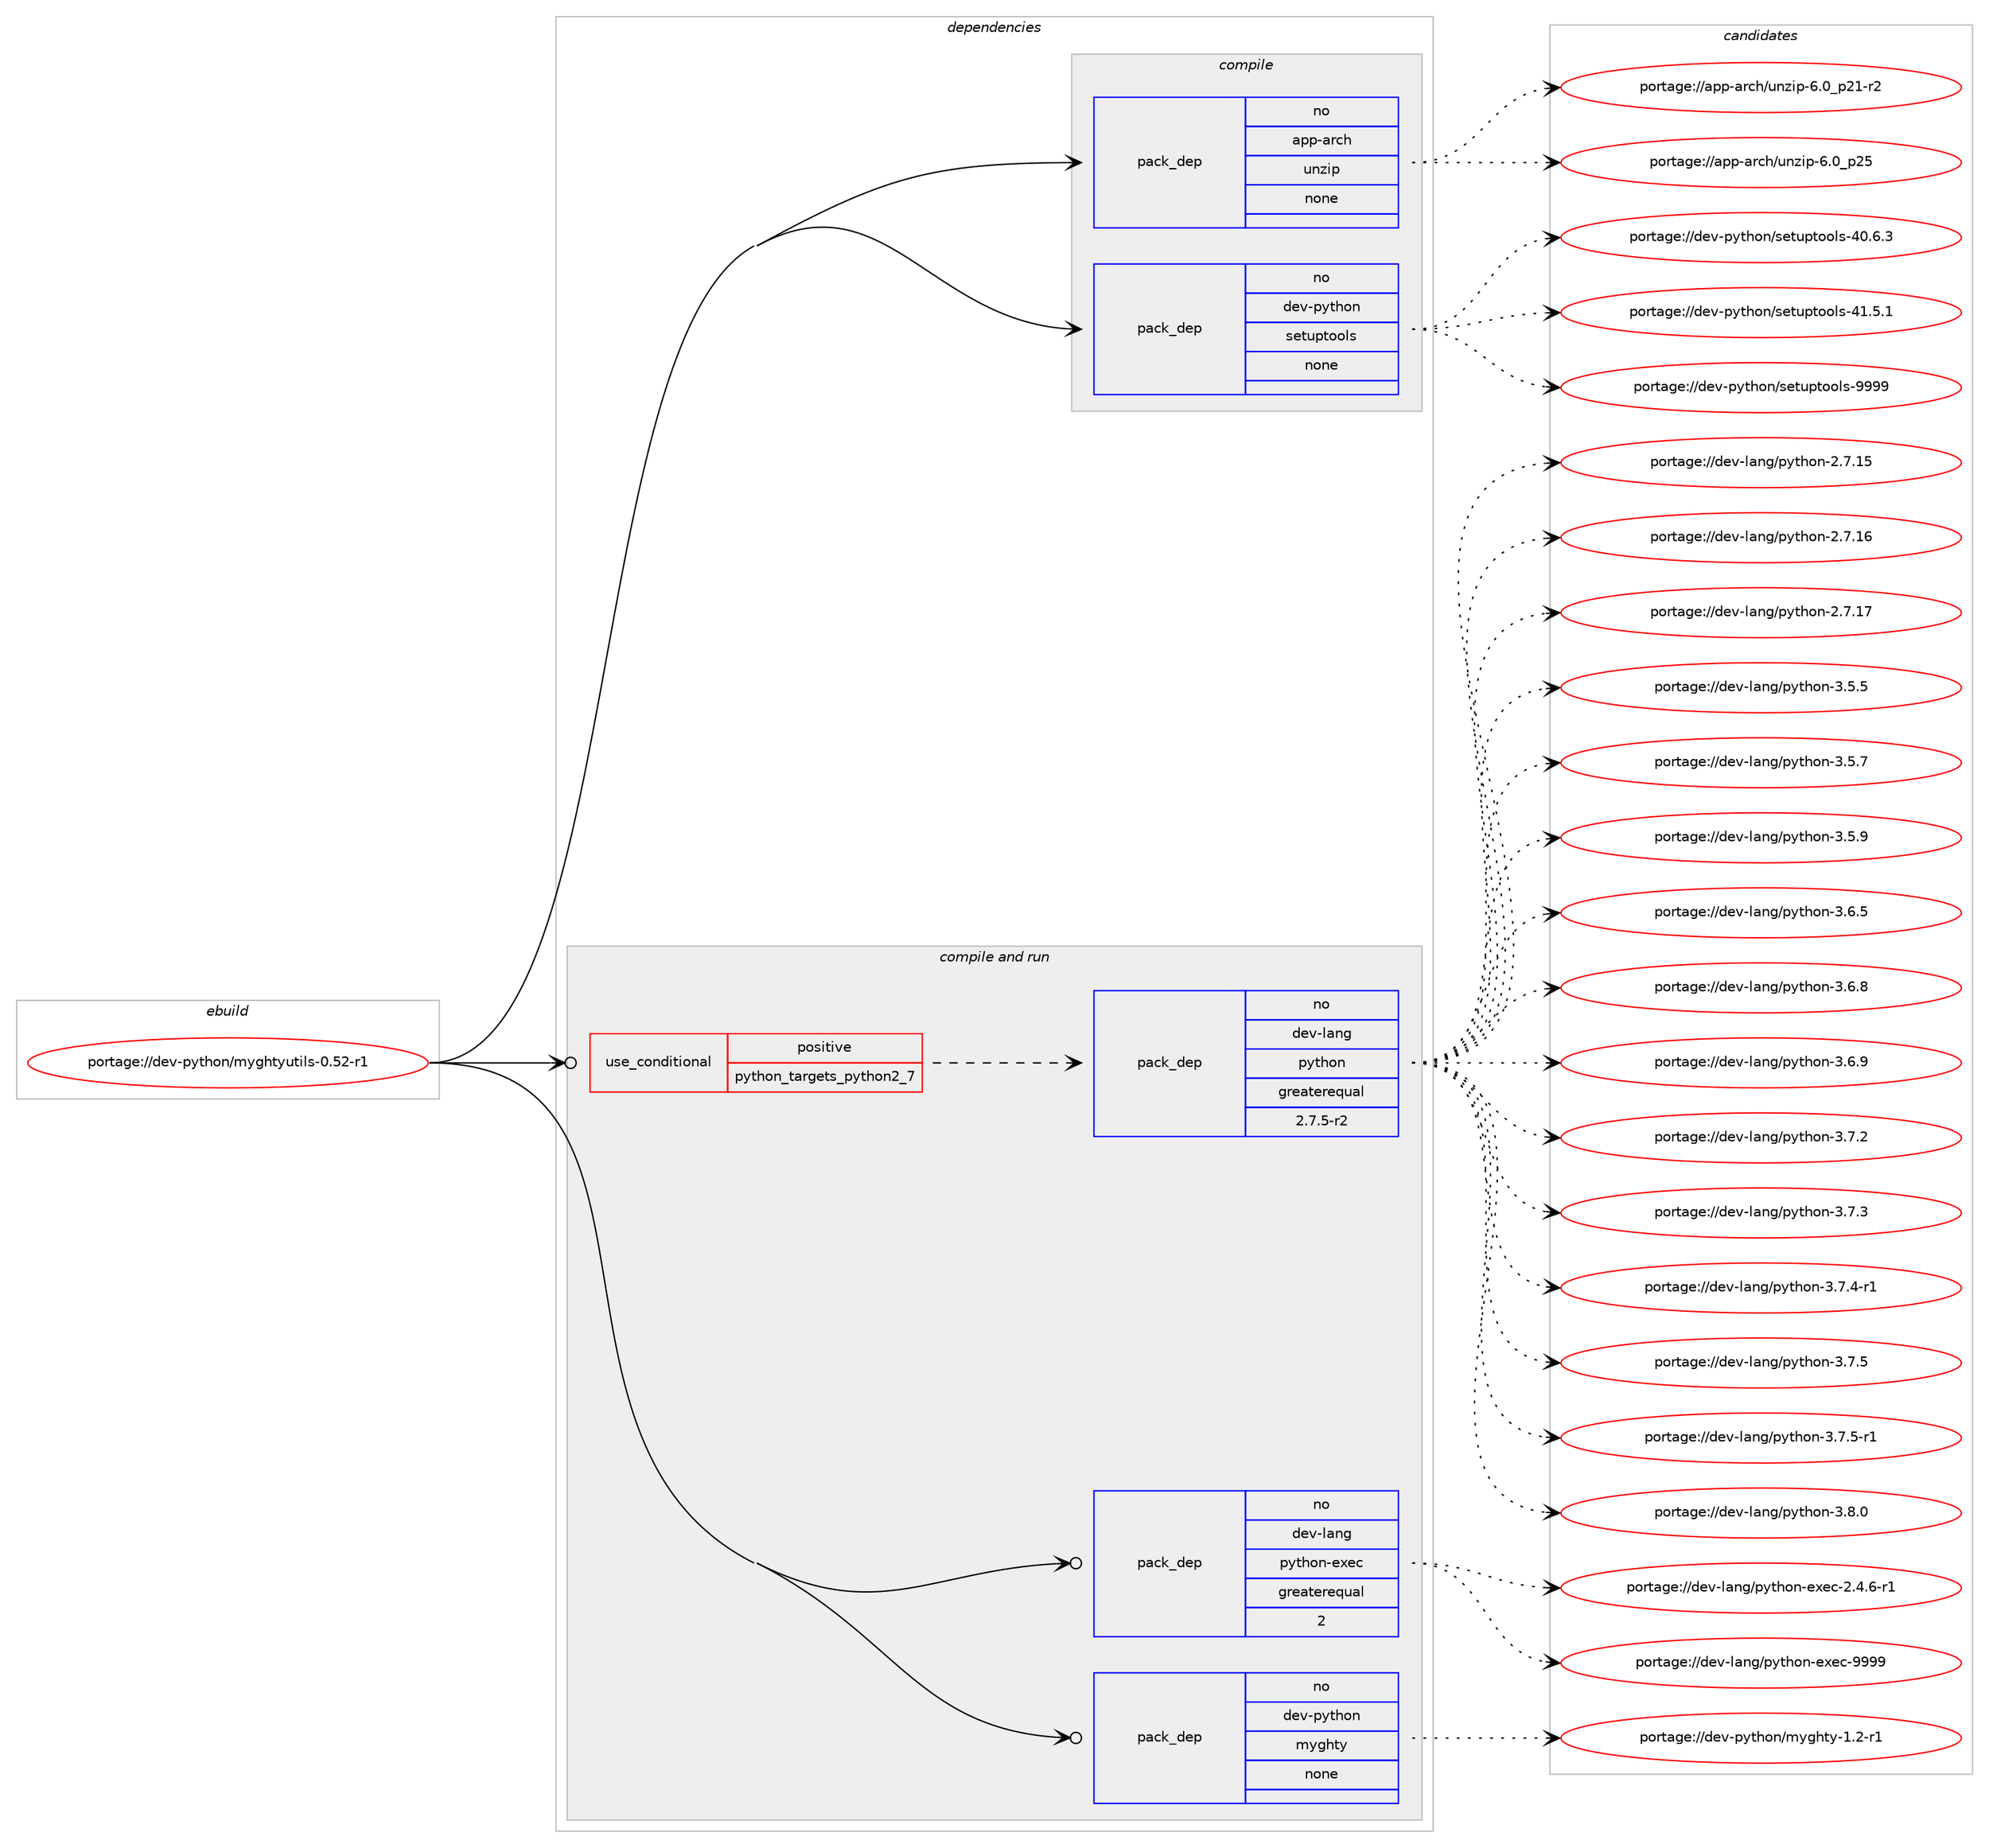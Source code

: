 digraph prolog {

# *************
# Graph options
# *************

newrank=true;
concentrate=true;
compound=true;
graph [rankdir=LR,fontname=Helvetica,fontsize=10,ranksep=1.5];#, ranksep=2.5, nodesep=0.2];
edge  [arrowhead=vee];
node  [fontname=Helvetica,fontsize=10];

# **********
# The ebuild
# **********

subgraph cluster_leftcol {
color=gray;
rank=same;
label=<<i>ebuild</i>>;
id [label="portage://dev-python/myghtyutils-0.52-r1", color=red, width=4, href="../dev-python/myghtyutils-0.52-r1.svg"];
}

# ****************
# The dependencies
# ****************

subgraph cluster_midcol {
color=gray;
label=<<i>dependencies</i>>;
subgraph cluster_compile {
fillcolor="#eeeeee";
style=filled;
label=<<i>compile</i>>;
subgraph pack114881 {
dependency150240 [label=<<TABLE BORDER="0" CELLBORDER="1" CELLSPACING="0" CELLPADDING="4" WIDTH="220"><TR><TD ROWSPAN="6" CELLPADDING="30">pack_dep</TD></TR><TR><TD WIDTH="110">no</TD></TR><TR><TD>app-arch</TD></TR><TR><TD>unzip</TD></TR><TR><TD>none</TD></TR><TR><TD></TD></TR></TABLE>>, shape=none, color=blue];
}
id:e -> dependency150240:w [weight=20,style="solid",arrowhead="vee"];
subgraph pack114882 {
dependency150241 [label=<<TABLE BORDER="0" CELLBORDER="1" CELLSPACING="0" CELLPADDING="4" WIDTH="220"><TR><TD ROWSPAN="6" CELLPADDING="30">pack_dep</TD></TR><TR><TD WIDTH="110">no</TD></TR><TR><TD>dev-python</TD></TR><TR><TD>setuptools</TD></TR><TR><TD>none</TD></TR><TR><TD></TD></TR></TABLE>>, shape=none, color=blue];
}
id:e -> dependency150241:w [weight=20,style="solid",arrowhead="vee"];
}
subgraph cluster_compileandrun {
fillcolor="#eeeeee";
style=filled;
label=<<i>compile and run</i>>;
subgraph cond32035 {
dependency150242 [label=<<TABLE BORDER="0" CELLBORDER="1" CELLSPACING="0" CELLPADDING="4"><TR><TD ROWSPAN="3" CELLPADDING="10">use_conditional</TD></TR><TR><TD>positive</TD></TR><TR><TD>python_targets_python2_7</TD></TR></TABLE>>, shape=none, color=red];
subgraph pack114883 {
dependency150243 [label=<<TABLE BORDER="0" CELLBORDER="1" CELLSPACING="0" CELLPADDING="4" WIDTH="220"><TR><TD ROWSPAN="6" CELLPADDING="30">pack_dep</TD></TR><TR><TD WIDTH="110">no</TD></TR><TR><TD>dev-lang</TD></TR><TR><TD>python</TD></TR><TR><TD>greaterequal</TD></TR><TR><TD>2.7.5-r2</TD></TR></TABLE>>, shape=none, color=blue];
}
dependency150242:e -> dependency150243:w [weight=20,style="dashed",arrowhead="vee"];
}
id:e -> dependency150242:w [weight=20,style="solid",arrowhead="odotvee"];
subgraph pack114884 {
dependency150244 [label=<<TABLE BORDER="0" CELLBORDER="1" CELLSPACING="0" CELLPADDING="4" WIDTH="220"><TR><TD ROWSPAN="6" CELLPADDING="30">pack_dep</TD></TR><TR><TD WIDTH="110">no</TD></TR><TR><TD>dev-lang</TD></TR><TR><TD>python-exec</TD></TR><TR><TD>greaterequal</TD></TR><TR><TD>2</TD></TR></TABLE>>, shape=none, color=blue];
}
id:e -> dependency150244:w [weight=20,style="solid",arrowhead="odotvee"];
subgraph pack114885 {
dependency150245 [label=<<TABLE BORDER="0" CELLBORDER="1" CELLSPACING="0" CELLPADDING="4" WIDTH="220"><TR><TD ROWSPAN="6" CELLPADDING="30">pack_dep</TD></TR><TR><TD WIDTH="110">no</TD></TR><TR><TD>dev-python</TD></TR><TR><TD>myghty</TD></TR><TR><TD>none</TD></TR><TR><TD></TD></TR></TABLE>>, shape=none, color=blue];
}
id:e -> dependency150245:w [weight=20,style="solid",arrowhead="odotvee"];
}
subgraph cluster_run {
fillcolor="#eeeeee";
style=filled;
label=<<i>run</i>>;
}
}

# **************
# The candidates
# **************

subgraph cluster_choices {
rank=same;
color=gray;
label=<<i>candidates</i>>;

subgraph choice114881 {
color=black;
nodesep=1;
choiceportage9711211245971149910447117110122105112455446489511250494511450 [label="portage://app-arch/unzip-6.0_p21-r2", color=red, width=4,href="../app-arch/unzip-6.0_p21-r2.svg"];
choiceportage971121124597114991044711711012210511245544648951125053 [label="portage://app-arch/unzip-6.0_p25", color=red, width=4,href="../app-arch/unzip-6.0_p25.svg"];
dependency150240:e -> choiceportage9711211245971149910447117110122105112455446489511250494511450:w [style=dotted,weight="100"];
dependency150240:e -> choiceportage971121124597114991044711711012210511245544648951125053:w [style=dotted,weight="100"];
}
subgraph choice114882 {
color=black;
nodesep=1;
choiceportage100101118451121211161041111104711510111611711211611111110811545524846544651 [label="portage://dev-python/setuptools-40.6.3", color=red, width=4,href="../dev-python/setuptools-40.6.3.svg"];
choiceportage100101118451121211161041111104711510111611711211611111110811545524946534649 [label="portage://dev-python/setuptools-41.5.1", color=red, width=4,href="../dev-python/setuptools-41.5.1.svg"];
choiceportage10010111845112121116104111110471151011161171121161111111081154557575757 [label="portage://dev-python/setuptools-9999", color=red, width=4,href="../dev-python/setuptools-9999.svg"];
dependency150241:e -> choiceportage100101118451121211161041111104711510111611711211611111110811545524846544651:w [style=dotted,weight="100"];
dependency150241:e -> choiceportage100101118451121211161041111104711510111611711211611111110811545524946534649:w [style=dotted,weight="100"];
dependency150241:e -> choiceportage10010111845112121116104111110471151011161171121161111111081154557575757:w [style=dotted,weight="100"];
}
subgraph choice114883 {
color=black;
nodesep=1;
choiceportage10010111845108971101034711212111610411111045504655464953 [label="portage://dev-lang/python-2.7.15", color=red, width=4,href="../dev-lang/python-2.7.15.svg"];
choiceportage10010111845108971101034711212111610411111045504655464954 [label="portage://dev-lang/python-2.7.16", color=red, width=4,href="../dev-lang/python-2.7.16.svg"];
choiceportage10010111845108971101034711212111610411111045504655464955 [label="portage://dev-lang/python-2.7.17", color=red, width=4,href="../dev-lang/python-2.7.17.svg"];
choiceportage100101118451089711010347112121116104111110455146534653 [label="portage://dev-lang/python-3.5.5", color=red, width=4,href="../dev-lang/python-3.5.5.svg"];
choiceportage100101118451089711010347112121116104111110455146534655 [label="portage://dev-lang/python-3.5.7", color=red, width=4,href="../dev-lang/python-3.5.7.svg"];
choiceportage100101118451089711010347112121116104111110455146534657 [label="portage://dev-lang/python-3.5.9", color=red, width=4,href="../dev-lang/python-3.5.9.svg"];
choiceportage100101118451089711010347112121116104111110455146544653 [label="portage://dev-lang/python-3.6.5", color=red, width=4,href="../dev-lang/python-3.6.5.svg"];
choiceportage100101118451089711010347112121116104111110455146544656 [label="portage://dev-lang/python-3.6.8", color=red, width=4,href="../dev-lang/python-3.6.8.svg"];
choiceportage100101118451089711010347112121116104111110455146544657 [label="portage://dev-lang/python-3.6.9", color=red, width=4,href="../dev-lang/python-3.6.9.svg"];
choiceportage100101118451089711010347112121116104111110455146554650 [label="portage://dev-lang/python-3.7.2", color=red, width=4,href="../dev-lang/python-3.7.2.svg"];
choiceportage100101118451089711010347112121116104111110455146554651 [label="portage://dev-lang/python-3.7.3", color=red, width=4,href="../dev-lang/python-3.7.3.svg"];
choiceportage1001011184510897110103471121211161041111104551465546524511449 [label="portage://dev-lang/python-3.7.4-r1", color=red, width=4,href="../dev-lang/python-3.7.4-r1.svg"];
choiceportage100101118451089711010347112121116104111110455146554653 [label="portage://dev-lang/python-3.7.5", color=red, width=4,href="../dev-lang/python-3.7.5.svg"];
choiceportage1001011184510897110103471121211161041111104551465546534511449 [label="portage://dev-lang/python-3.7.5-r1", color=red, width=4,href="../dev-lang/python-3.7.5-r1.svg"];
choiceportage100101118451089711010347112121116104111110455146564648 [label="portage://dev-lang/python-3.8.0", color=red, width=4,href="../dev-lang/python-3.8.0.svg"];
dependency150243:e -> choiceportage10010111845108971101034711212111610411111045504655464953:w [style=dotted,weight="100"];
dependency150243:e -> choiceportage10010111845108971101034711212111610411111045504655464954:w [style=dotted,weight="100"];
dependency150243:e -> choiceportage10010111845108971101034711212111610411111045504655464955:w [style=dotted,weight="100"];
dependency150243:e -> choiceportage100101118451089711010347112121116104111110455146534653:w [style=dotted,weight="100"];
dependency150243:e -> choiceportage100101118451089711010347112121116104111110455146534655:w [style=dotted,weight="100"];
dependency150243:e -> choiceportage100101118451089711010347112121116104111110455146534657:w [style=dotted,weight="100"];
dependency150243:e -> choiceportage100101118451089711010347112121116104111110455146544653:w [style=dotted,weight="100"];
dependency150243:e -> choiceportage100101118451089711010347112121116104111110455146544656:w [style=dotted,weight="100"];
dependency150243:e -> choiceportage100101118451089711010347112121116104111110455146544657:w [style=dotted,weight="100"];
dependency150243:e -> choiceportage100101118451089711010347112121116104111110455146554650:w [style=dotted,weight="100"];
dependency150243:e -> choiceportage100101118451089711010347112121116104111110455146554651:w [style=dotted,weight="100"];
dependency150243:e -> choiceportage1001011184510897110103471121211161041111104551465546524511449:w [style=dotted,weight="100"];
dependency150243:e -> choiceportage100101118451089711010347112121116104111110455146554653:w [style=dotted,weight="100"];
dependency150243:e -> choiceportage1001011184510897110103471121211161041111104551465546534511449:w [style=dotted,weight="100"];
dependency150243:e -> choiceportage100101118451089711010347112121116104111110455146564648:w [style=dotted,weight="100"];
}
subgraph choice114884 {
color=black;
nodesep=1;
choiceportage10010111845108971101034711212111610411111045101120101994550465246544511449 [label="portage://dev-lang/python-exec-2.4.6-r1", color=red, width=4,href="../dev-lang/python-exec-2.4.6-r1.svg"];
choiceportage10010111845108971101034711212111610411111045101120101994557575757 [label="portage://dev-lang/python-exec-9999", color=red, width=4,href="../dev-lang/python-exec-9999.svg"];
dependency150244:e -> choiceportage10010111845108971101034711212111610411111045101120101994550465246544511449:w [style=dotted,weight="100"];
dependency150244:e -> choiceportage10010111845108971101034711212111610411111045101120101994557575757:w [style=dotted,weight="100"];
}
subgraph choice114885 {
color=black;
nodesep=1;
choiceportage1001011184511212111610411111047109121103104116121454946504511449 [label="portage://dev-python/myghty-1.2-r1", color=red, width=4,href="../dev-python/myghty-1.2-r1.svg"];
dependency150245:e -> choiceportage1001011184511212111610411111047109121103104116121454946504511449:w [style=dotted,weight="100"];
}
}

}
